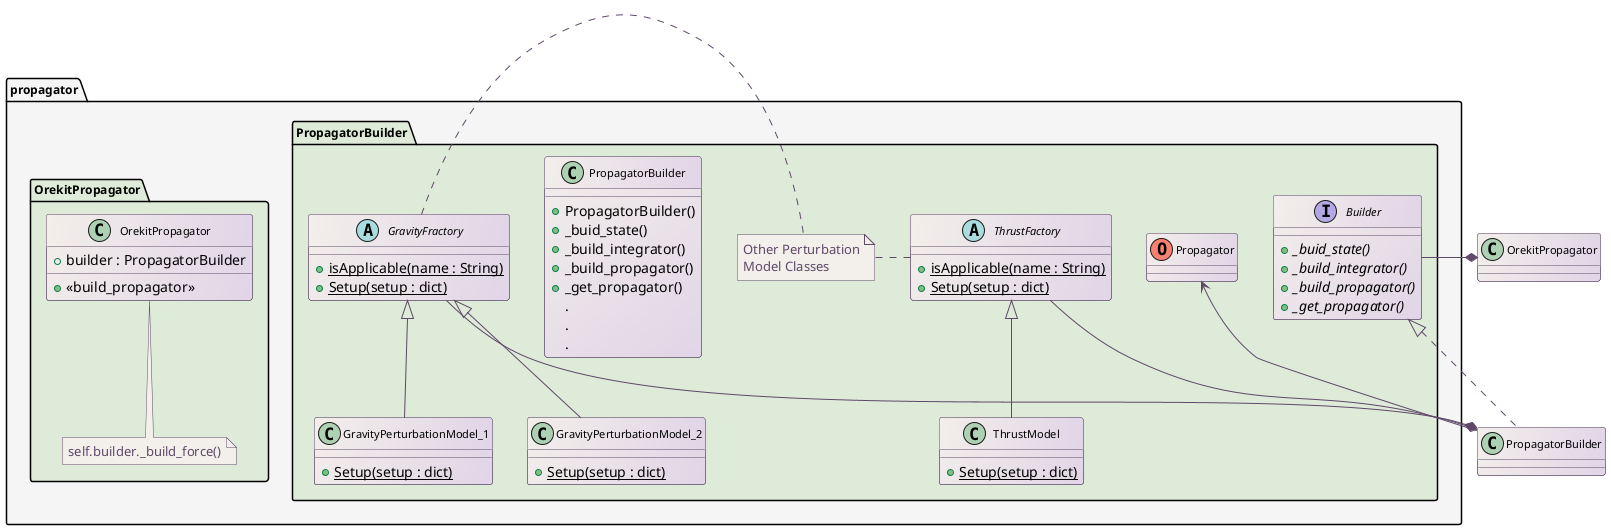 @startuml
' @copyright Copyright (c) 2018, Christian Lanegger (lanegger.christian@epfl.ch)
'
' @license zlib license
'
' This file is licensed under the terms of the zlib license.
' See the LICENSE.md file in the root of this repository
' for complete details.

skinparam ClassBackgroundColor #F3EFEB/E1D5E7
skinparam ClassBorderColor     #5F4869
skinparam ClassArrowColor      #5F4869
skinparam NoteBackgroundColor  #F3EFEB
skinparam NoteBorderColor      #5F4869
skinparam NoteFontColor        #5F4869
skinparam PackageFontSize      12
skinparam ClassFontSize        11

package propagator #F5F5F5{


    package PropagatorBuilder #DDEBD8{
        interface Builder {
            +{abstract} _buid_state()
            +{abstract}_build_integrator()
            +{abstract} _build_propagator()
            +{abstract} _get_propagator()
        }
        class PropagatorBuilder {
            + PropagatorBuilder()
            + _buid_state()
            + _build_integrator()
            + _build_propagator()
            + _get_propagator()
            {method}.
            {method}.
            {method}.

        }
        class Propagator <<  (O,Salmon) >>

        abstract GravityFractory {
            +{static}isApplicable(name : String)
            +{static}Setup(setup : dict)
        }
        class GravityPerturbationModel_1 {
            +{static}Setup(setup : dict)
        }
        class GravityPerturbationModel_2 {
            +{static}Setup(setup : dict)
        }

        abstract ThrustFactory {
            +{static}isApplicable(name : String)
            +{static}Setup(setup : dict)
        }
        class ThrustModel {
            +{static}Setup(setup : dict)
        }

        note "Other Perturbation\nModel Classes" as nFM
    }

    package OrekitPropagator #DDEBD8{
        class OrekitPropagator {
            +builder : PropagatorBuilder
            +{method}<<build_propagator>>
        }

        note bottom of OrekitPropagator
            self.builder._build_force()
        end note

    }

}

 Builder <|.right. PropagatorBuilder
Propagator <-- PropagatorBuilder
Builder -right-* OrekitPropagator
PropagatorBuilder *-- GravityFractory
GravityFractory <|-- GravityPerturbationModel_1
GravityFractory <|-- GravityPerturbationModel_2

ThrustFactory --* PropagatorBuilder
ThrustFactory <|-- ThrustModel

GravityFractory .right. nFM
ThrustFactory .left. nFM

@enduml
